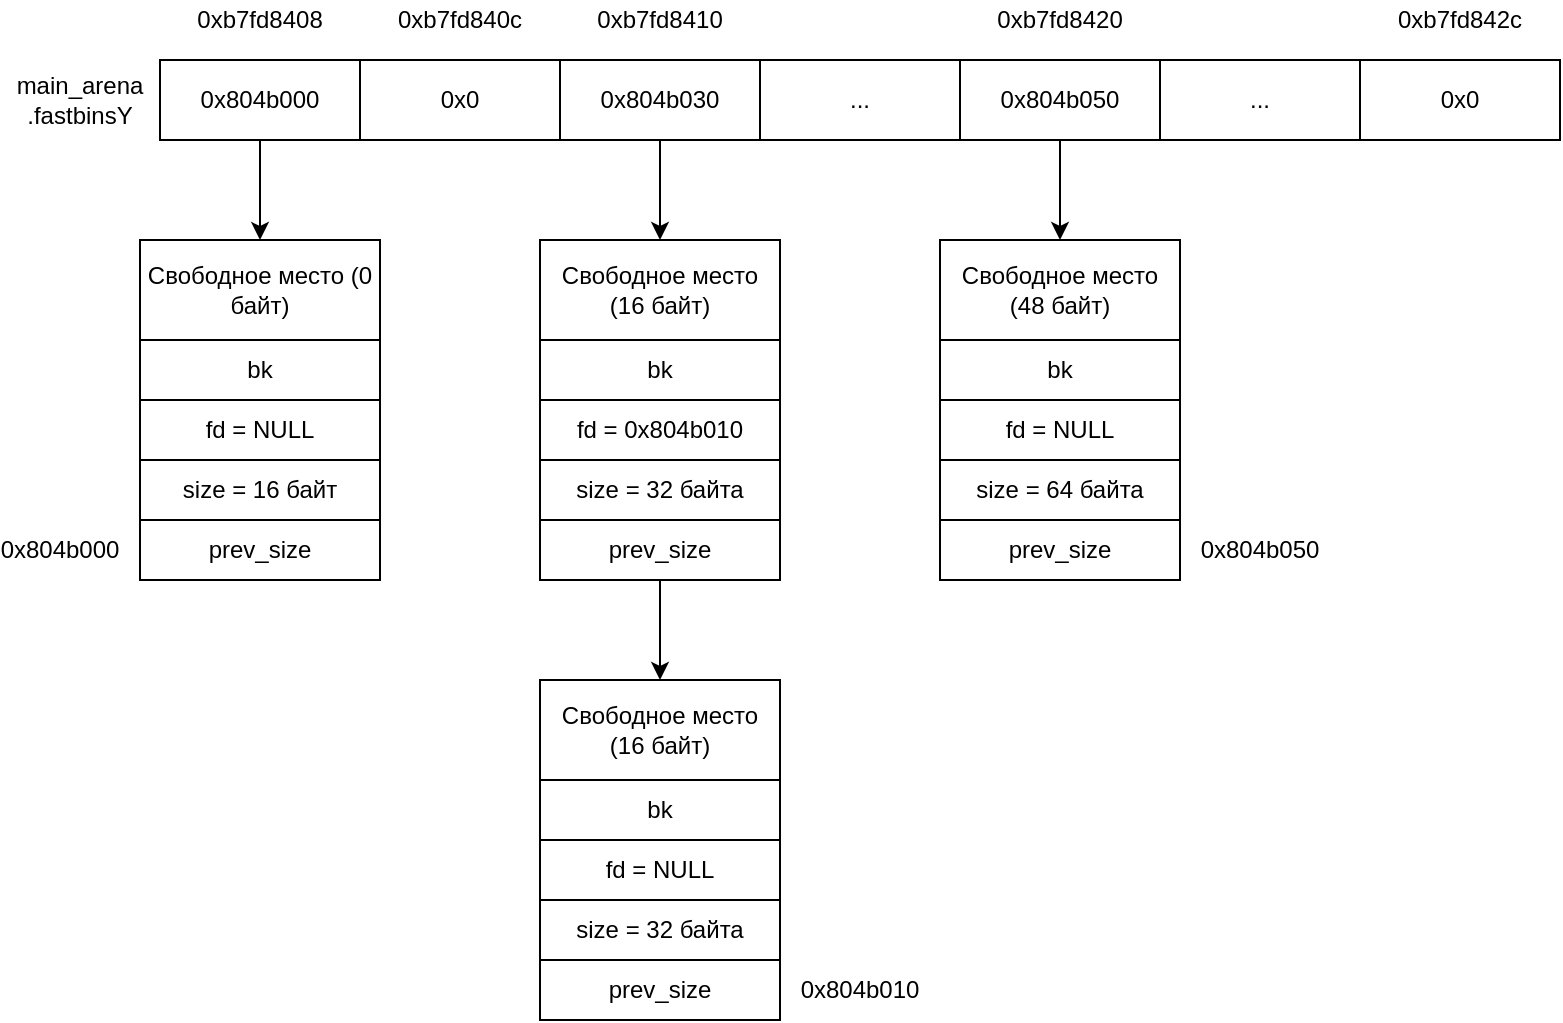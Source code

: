<mxfile version="14.5.9" type="device"><diagram id="2-GEWTcRm33Y3so_wcyX" name="Page-1"><mxGraphModel dx="1402" dy="788" grid="1" gridSize="10" guides="1" tooltips="1" connect="1" arrows="1" fold="1" page="1" pageScale="1" pageWidth="850" pageHeight="1100" math="0" shadow="0"><root><mxCell id="0"/><mxCell id="1" parent="0"/><mxCell id="5b_tjNAq5OufNa_6cohl-34" style="edgeStyle=orthogonalEdgeStyle;rounded=0;orthogonalLoop=1;jettySize=auto;html=1;entryX=0.5;entryY=0;entryDx=0;entryDy=0;" edge="1" parent="1" source="5b_tjNAq5OufNa_6cohl-1" target="5b_tjNAq5OufNa_6cohl-13"><mxGeometry relative="1" as="geometry"/></mxCell><mxCell id="5b_tjNAq5OufNa_6cohl-1" value="0x804b000" style="rounded=0;whiteSpace=wrap;html=1;" vertex="1" parent="1"><mxGeometry x="120" y="80" width="100" height="40" as="geometry"/></mxCell><mxCell id="5b_tjNAq5OufNa_6cohl-2" value="0x0" style="rounded=0;whiteSpace=wrap;html=1;" vertex="1" parent="1"><mxGeometry x="220" y="80" width="100" height="40" as="geometry"/></mxCell><mxCell id="5b_tjNAq5OufNa_6cohl-35" style="edgeStyle=orthogonalEdgeStyle;rounded=0;orthogonalLoop=1;jettySize=auto;html=1;entryX=0.5;entryY=0;entryDx=0;entryDy=0;" edge="1" parent="1" source="5b_tjNAq5OufNa_6cohl-3" target="5b_tjNAq5OufNa_6cohl-18"><mxGeometry relative="1" as="geometry"/></mxCell><mxCell id="5b_tjNAq5OufNa_6cohl-3" value="0x804b030" style="rounded=0;whiteSpace=wrap;html=1;" vertex="1" parent="1"><mxGeometry x="320" y="80" width="100" height="40" as="geometry"/></mxCell><mxCell id="5b_tjNAq5OufNa_6cohl-4" value="..." style="rounded=0;whiteSpace=wrap;html=1;" vertex="1" parent="1"><mxGeometry x="420" y="80" width="100" height="40" as="geometry"/></mxCell><mxCell id="5b_tjNAq5OufNa_6cohl-37" style="edgeStyle=orthogonalEdgeStyle;rounded=0;orthogonalLoop=1;jettySize=auto;html=1;entryX=0.5;entryY=0;entryDx=0;entryDy=0;" edge="1" parent="1" source="5b_tjNAq5OufNa_6cohl-5" target="5b_tjNAq5OufNa_6cohl-23"><mxGeometry relative="1" as="geometry"/></mxCell><mxCell id="5b_tjNAq5OufNa_6cohl-5" value="0x804b050" style="rounded=0;whiteSpace=wrap;html=1;" vertex="1" parent="1"><mxGeometry x="520" y="80" width="100" height="40" as="geometry"/></mxCell><mxCell id="5b_tjNAq5OufNa_6cohl-6" value="..." style="rounded=0;whiteSpace=wrap;html=1;" vertex="1" parent="1"><mxGeometry x="620" y="80" width="100" height="40" as="geometry"/></mxCell><mxCell id="5b_tjNAq5OufNa_6cohl-7" value="0x0" style="rounded=0;whiteSpace=wrap;html=1;" vertex="1" parent="1"><mxGeometry x="720" y="80" width="100" height="40" as="geometry"/></mxCell><mxCell id="5b_tjNAq5OufNa_6cohl-8" value="0xb7fd8408" style="text;html=1;strokeColor=none;fillColor=none;align=center;verticalAlign=middle;whiteSpace=wrap;rounded=0;" vertex="1" parent="1"><mxGeometry x="150" y="50" width="40" height="20" as="geometry"/></mxCell><mxCell id="5b_tjNAq5OufNa_6cohl-9" value="0xb7fd840c" style="text;html=1;strokeColor=none;fillColor=none;align=center;verticalAlign=middle;whiteSpace=wrap;rounded=0;" vertex="1" parent="1"><mxGeometry x="250" y="50" width="40" height="20" as="geometry"/></mxCell><mxCell id="5b_tjNAq5OufNa_6cohl-10" value="0xb7fd8410" style="text;html=1;strokeColor=none;fillColor=none;align=center;verticalAlign=middle;whiteSpace=wrap;rounded=0;" vertex="1" parent="1"><mxGeometry x="350" y="50" width="40" height="20" as="geometry"/></mxCell><mxCell id="5b_tjNAq5OufNa_6cohl-11" value="0xb7fd8420" style="text;html=1;strokeColor=none;fillColor=none;align=center;verticalAlign=middle;whiteSpace=wrap;rounded=0;" vertex="1" parent="1"><mxGeometry x="550" y="50" width="40" height="20" as="geometry"/></mxCell><mxCell id="5b_tjNAq5OufNa_6cohl-12" value="0xb7fd842c" style="text;html=1;strokeColor=none;fillColor=none;align=center;verticalAlign=middle;whiteSpace=wrap;rounded=0;" vertex="1" parent="1"><mxGeometry x="750" y="50" width="40" height="20" as="geometry"/></mxCell><mxCell id="5b_tjNAq5OufNa_6cohl-13" value="Свободное место (0 байт)" style="rounded=0;whiteSpace=wrap;html=1;" vertex="1" parent="1"><mxGeometry x="110" y="170" width="120" height="50" as="geometry"/></mxCell><mxCell id="5b_tjNAq5OufNa_6cohl-14" value="bk" style="rounded=0;whiteSpace=wrap;html=1;" vertex="1" parent="1"><mxGeometry x="110" y="220" width="120" height="30" as="geometry"/></mxCell><mxCell id="5b_tjNAq5OufNa_6cohl-15" value="fd = NULL" style="rounded=0;whiteSpace=wrap;html=1;" vertex="1" parent="1"><mxGeometry x="110" y="250" width="120" height="30" as="geometry"/></mxCell><mxCell id="5b_tjNAq5OufNa_6cohl-16" value="size = 16 байт" style="rounded=0;whiteSpace=wrap;html=1;" vertex="1" parent="1"><mxGeometry x="110" y="280" width="120" height="30" as="geometry"/></mxCell><mxCell id="5b_tjNAq5OufNa_6cohl-17" value="prev_size" style="rounded=0;whiteSpace=wrap;html=1;" vertex="1" parent="1"><mxGeometry x="110" y="310" width="120" height="30" as="geometry"/></mxCell><mxCell id="5b_tjNAq5OufNa_6cohl-18" value="Свободное место (16 байт)" style="rounded=0;whiteSpace=wrap;html=1;" vertex="1" parent="1"><mxGeometry x="310" y="170" width="120" height="50" as="geometry"/></mxCell><mxCell id="5b_tjNAq5OufNa_6cohl-19" value="bk" style="rounded=0;whiteSpace=wrap;html=1;" vertex="1" parent="1"><mxGeometry x="310" y="220" width="120" height="30" as="geometry"/></mxCell><mxCell id="5b_tjNAq5OufNa_6cohl-20" value="fd = 0x804b010" style="rounded=0;whiteSpace=wrap;html=1;" vertex="1" parent="1"><mxGeometry x="310" y="250" width="120" height="30" as="geometry"/></mxCell><mxCell id="5b_tjNAq5OufNa_6cohl-21" value="size = 32 байта" style="rounded=0;whiteSpace=wrap;html=1;" vertex="1" parent="1"><mxGeometry x="310" y="280" width="120" height="30" as="geometry"/></mxCell><mxCell id="5b_tjNAq5OufNa_6cohl-36" style="edgeStyle=orthogonalEdgeStyle;rounded=0;orthogonalLoop=1;jettySize=auto;html=1;entryX=0.5;entryY=0;entryDx=0;entryDy=0;" edge="1" parent="1" source="5b_tjNAq5OufNa_6cohl-22" target="5b_tjNAq5OufNa_6cohl-33"><mxGeometry relative="1" as="geometry"/></mxCell><mxCell id="5b_tjNAq5OufNa_6cohl-22" value="prev_size" style="rounded=0;whiteSpace=wrap;html=1;" vertex="1" parent="1"><mxGeometry x="310" y="310" width="120" height="30" as="geometry"/></mxCell><mxCell id="5b_tjNAq5OufNa_6cohl-23" value="Свободное место (48 байт)" style="rounded=0;whiteSpace=wrap;html=1;" vertex="1" parent="1"><mxGeometry x="510" y="170" width="120" height="50" as="geometry"/></mxCell><mxCell id="5b_tjNAq5OufNa_6cohl-24" value="bk" style="rounded=0;whiteSpace=wrap;html=1;" vertex="1" parent="1"><mxGeometry x="510" y="220" width="120" height="30" as="geometry"/></mxCell><mxCell id="5b_tjNAq5OufNa_6cohl-25" value="fd = NULL" style="rounded=0;whiteSpace=wrap;html=1;" vertex="1" parent="1"><mxGeometry x="510" y="250" width="120" height="30" as="geometry"/></mxCell><mxCell id="5b_tjNAq5OufNa_6cohl-26" value="size = 64 байта" style="rounded=0;whiteSpace=wrap;html=1;" vertex="1" parent="1"><mxGeometry x="510" y="280" width="120" height="30" as="geometry"/></mxCell><mxCell id="5b_tjNAq5OufNa_6cohl-27" value="prev_size" style="rounded=0;whiteSpace=wrap;html=1;" vertex="1" parent="1"><mxGeometry x="510" y="310" width="120" height="30" as="geometry"/></mxCell><mxCell id="5b_tjNAq5OufNa_6cohl-29" value="bk" style="rounded=0;whiteSpace=wrap;html=1;" vertex="1" parent="1"><mxGeometry x="310" y="440" width="120" height="30" as="geometry"/></mxCell><mxCell id="5b_tjNAq5OufNa_6cohl-30" value="fd = NULL" style="rounded=0;whiteSpace=wrap;html=1;" vertex="1" parent="1"><mxGeometry x="310" y="470" width="120" height="30" as="geometry"/></mxCell><mxCell id="5b_tjNAq5OufNa_6cohl-31" value="size = 32 байта" style="rounded=0;whiteSpace=wrap;html=1;" vertex="1" parent="1"><mxGeometry x="310" y="500" width="120" height="30" as="geometry"/></mxCell><mxCell id="5b_tjNAq5OufNa_6cohl-32" value="prev_size" style="rounded=0;whiteSpace=wrap;html=1;" vertex="1" parent="1"><mxGeometry x="310" y="530" width="120" height="30" as="geometry"/></mxCell><mxCell id="5b_tjNAq5OufNa_6cohl-33" value="Свободное место (16 байт)" style="rounded=0;whiteSpace=wrap;html=1;" vertex="1" parent="1"><mxGeometry x="310" y="390" width="120" height="50" as="geometry"/></mxCell><mxCell id="5b_tjNAq5OufNa_6cohl-38" value="0x804b000" style="text;html=1;strokeColor=none;fillColor=none;align=center;verticalAlign=middle;whiteSpace=wrap;rounded=0;" vertex="1" parent="1"><mxGeometry x="50" y="315" width="40" height="20" as="geometry"/></mxCell><mxCell id="5b_tjNAq5OufNa_6cohl-39" value="0x804b010" style="text;html=1;strokeColor=none;fillColor=none;align=center;verticalAlign=middle;whiteSpace=wrap;rounded=0;" vertex="1" parent="1"><mxGeometry x="450" y="535" width="40" height="20" as="geometry"/></mxCell><mxCell id="5b_tjNAq5OufNa_6cohl-40" value="0x804b050" style="text;html=1;strokeColor=none;fillColor=none;align=center;verticalAlign=middle;whiteSpace=wrap;rounded=0;" vertex="1" parent="1"><mxGeometry x="650" y="315" width="40" height="20" as="geometry"/></mxCell><mxCell id="5b_tjNAq5OufNa_6cohl-41" value="&lt;div&gt;main_arena&lt;/div&gt;&lt;div&gt;.fastbinsY&lt;br&gt;&lt;/div&gt;" style="text;html=1;strokeColor=none;fillColor=none;align=center;verticalAlign=middle;whiteSpace=wrap;rounded=0;" vertex="1" parent="1"><mxGeometry x="60" y="90" width="40" height="20" as="geometry"/></mxCell></root></mxGraphModel></diagram></mxfile>